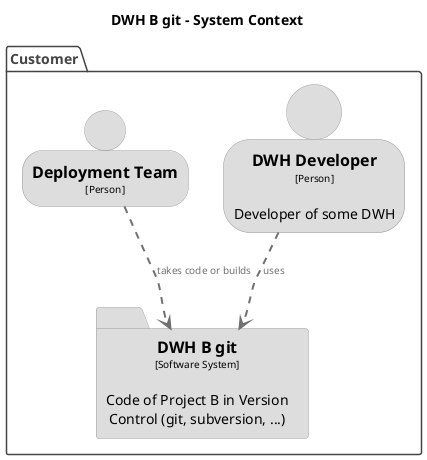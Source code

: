 @startuml
title DWH B git - System Context

top to bottom direction

skinparam {
  shadowing false
  arrowFontSize 10
  defaultTextAlignment center
  wrapWidth 200
  maxMessageSize 100
}

hide stereotype

skinparam folder<<DWHBgit>> {
  BackgroundColor #dddddd
  FontColor #000000
  BorderColor #9a9a9a
}
skinparam person<<DWHDeveloper>> {
  BackgroundColor #dddddd
  FontColor #000000
  BorderColor #9a9a9a
}
skinparam person<<DeploymentTeam>> {
  BackgroundColor #dddddd
  FontColor #000000
  BorderColor #9a9a9a
}

package "Customer" <<enterprise>> {
  skinparam PackageBorderColor<<enterprise>> #444444
  skinparam PackageFontColor<<enterprise>> #444444

  person "==DWH Developer\n<size:10>[Person]</size>\n\nDeveloper of some DWH" <<DWHDeveloper>> as DWHDeveloper
  person "==Deployment Team\n<size:10>[Person]</size>" <<DeploymentTeam>> as DeploymentTeam
  folder "==DWH B git\n<size:10>[Software System]</size>\n\nCode of Project B in Version Control (git, subversion, ...)" <<DWHBgit>> as DWHBgit
}


DWHDeveloper .[#707070,thickness=2].> DWHBgit : "<color:#707070>uses"
DeploymentTeam .[#707070,thickness=2].> DWHBgit : "<color:#707070>takes code or builds"
@enduml